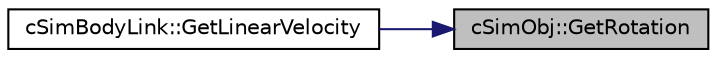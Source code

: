 digraph "cSimObj::GetRotation"
{
 // LATEX_PDF_SIZE
  edge [fontname="Helvetica",fontsize="10",labelfontname="Helvetica",labelfontsize="10"];
  node [fontname="Helvetica",fontsize="10",shape=record];
  rankdir="RL";
  Node1 [label="cSimObj::GetRotation",height=0.2,width=0.4,color="black", fillcolor="grey75", style="filled", fontcolor="black",tooltip=" "];
  Node1 -> Node2 [dir="back",color="midnightblue",fontsize="10",style="solid",fontname="Helvetica"];
  Node2 [label="cSimBodyLink::GetLinearVelocity",height=0.2,width=0.4,color="black", fillcolor="white", style="filled",URL="$classc_sim_body_link.html#a6dc4d9fb58bae2db56cdd7f4752f4727",tooltip=" "];
}
